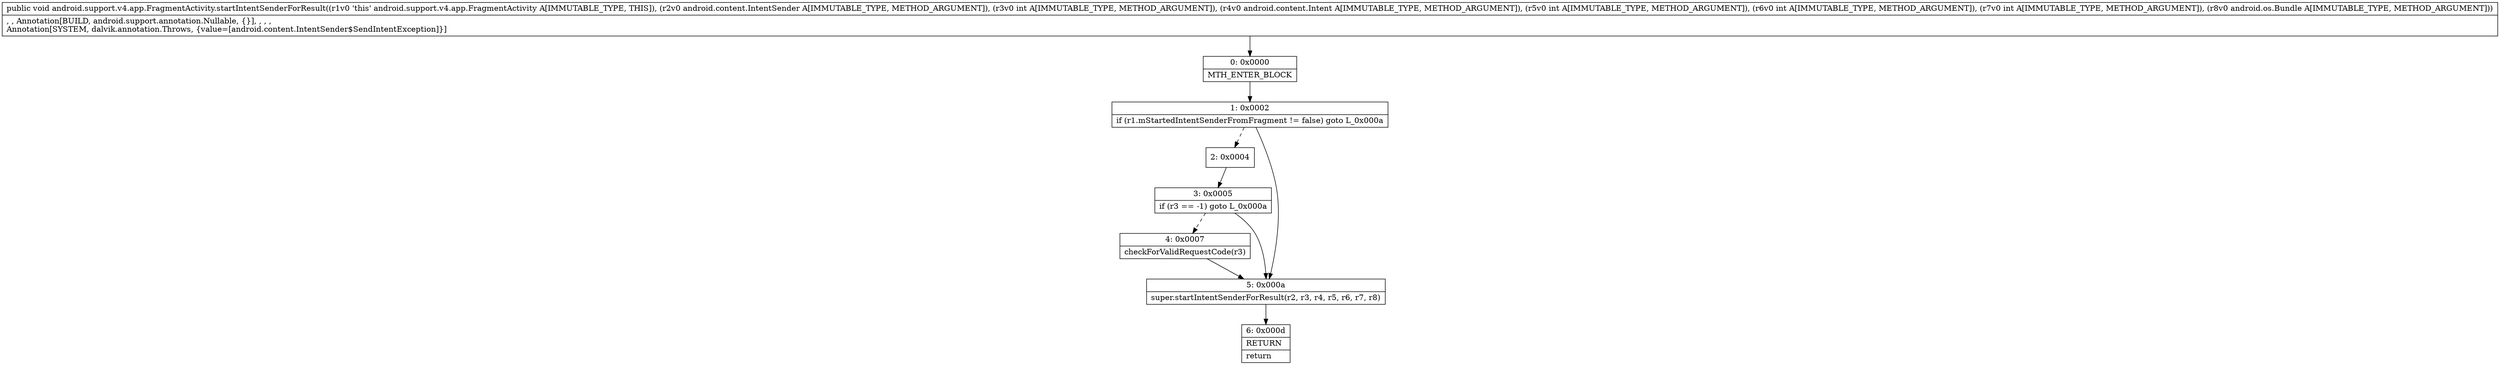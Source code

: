 digraph "CFG forandroid.support.v4.app.FragmentActivity.startIntentSenderForResult(Landroid\/content\/IntentSender;ILandroid\/content\/Intent;IIILandroid\/os\/Bundle;)V" {
Node_0 [shape=record,label="{0\:\ 0x0000|MTH_ENTER_BLOCK\l}"];
Node_1 [shape=record,label="{1\:\ 0x0002|if (r1.mStartedIntentSenderFromFragment != false) goto L_0x000a\l}"];
Node_2 [shape=record,label="{2\:\ 0x0004}"];
Node_3 [shape=record,label="{3\:\ 0x0005|if (r3 == \-1) goto L_0x000a\l}"];
Node_4 [shape=record,label="{4\:\ 0x0007|checkForValidRequestCode(r3)\l}"];
Node_5 [shape=record,label="{5\:\ 0x000a|super.startIntentSenderForResult(r2, r3, r4, r5, r6, r7, r8)\l}"];
Node_6 [shape=record,label="{6\:\ 0x000d|RETURN\l|return\l}"];
MethodNode[shape=record,label="{public void android.support.v4.app.FragmentActivity.startIntentSenderForResult((r1v0 'this' android.support.v4.app.FragmentActivity A[IMMUTABLE_TYPE, THIS]), (r2v0 android.content.IntentSender A[IMMUTABLE_TYPE, METHOD_ARGUMENT]), (r3v0 int A[IMMUTABLE_TYPE, METHOD_ARGUMENT]), (r4v0 android.content.Intent A[IMMUTABLE_TYPE, METHOD_ARGUMENT]), (r5v0 int A[IMMUTABLE_TYPE, METHOD_ARGUMENT]), (r6v0 int A[IMMUTABLE_TYPE, METHOD_ARGUMENT]), (r7v0 int A[IMMUTABLE_TYPE, METHOD_ARGUMENT]), (r8v0 android.os.Bundle A[IMMUTABLE_TYPE, METHOD_ARGUMENT]))  | , , Annotation[BUILD, android.support.annotation.Nullable, \{\}], , , , \lAnnotation[SYSTEM, dalvik.annotation.Throws, \{value=[android.content.IntentSender$SendIntentException]\}]\l}"];
MethodNode -> Node_0;
Node_0 -> Node_1;
Node_1 -> Node_2[style=dashed];
Node_1 -> Node_5;
Node_2 -> Node_3;
Node_3 -> Node_4[style=dashed];
Node_3 -> Node_5;
Node_4 -> Node_5;
Node_5 -> Node_6;
}

